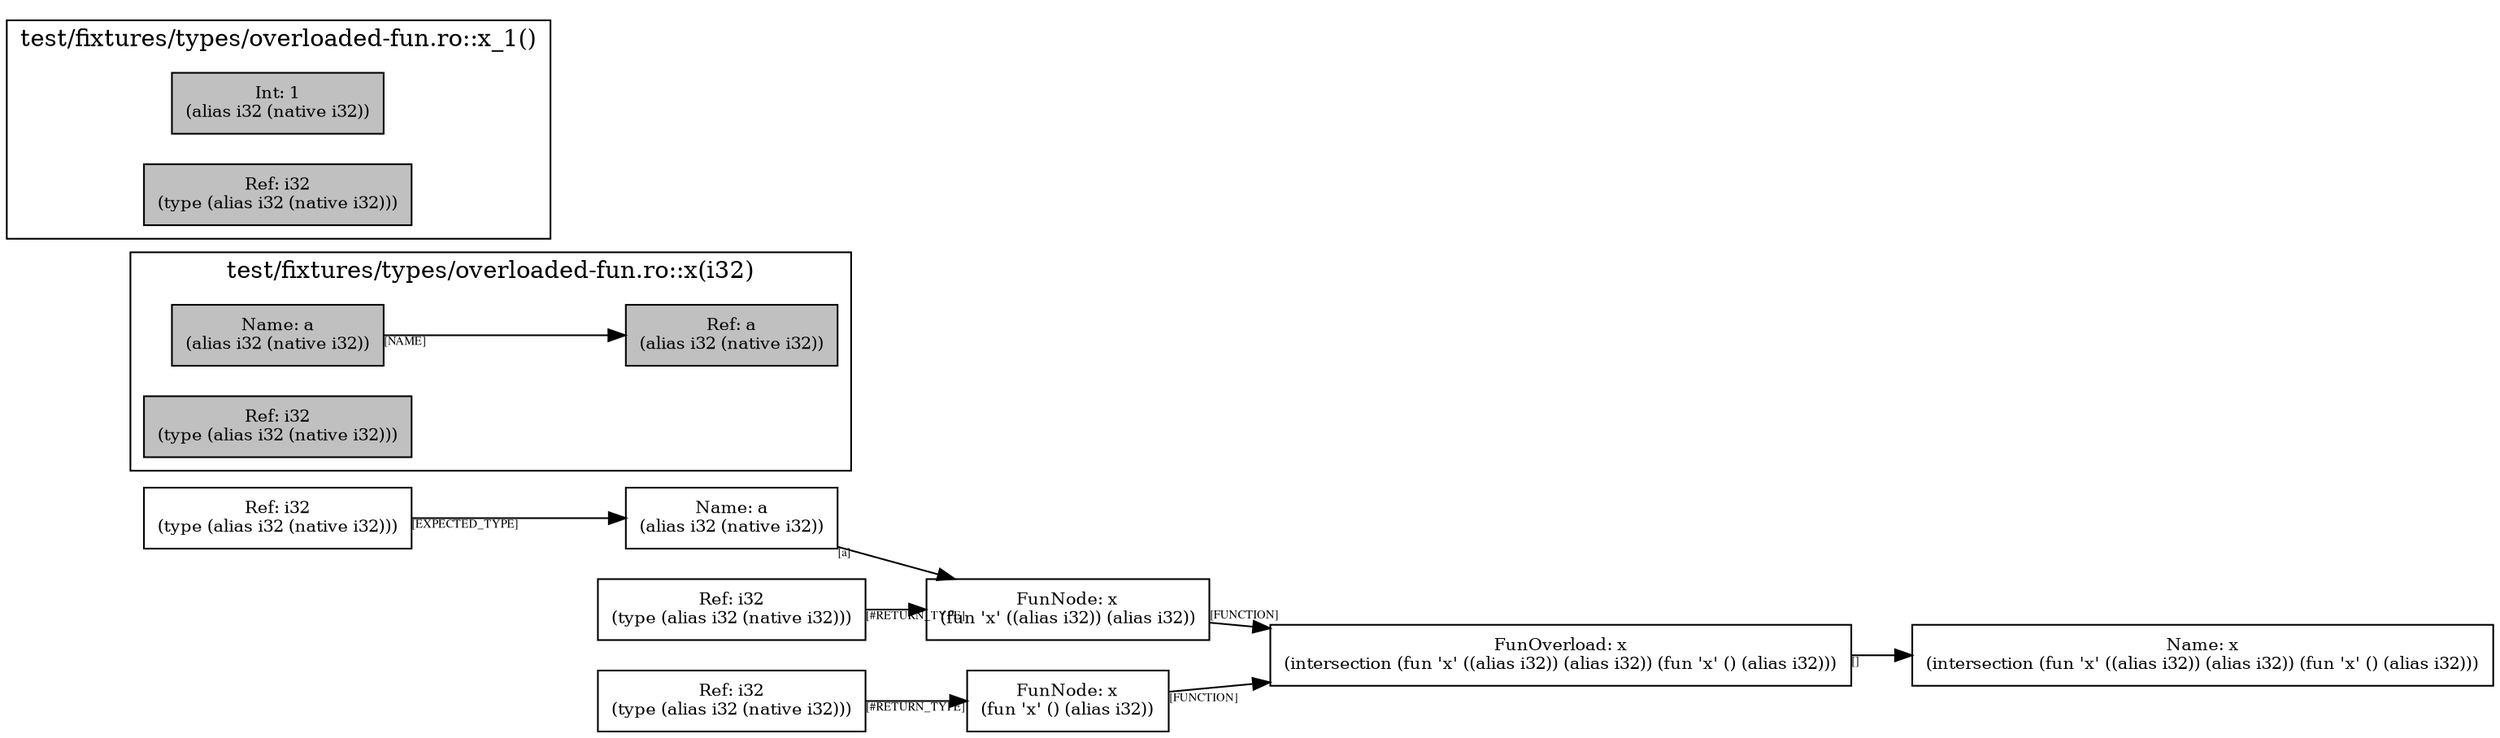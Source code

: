 digraph Document {
  node [shape=box,fontsize=10]; rankdir=LR;
  1 [label="FunOverload: x\n(intersection (fun 'x' ((alias i32)) (alias i32)) (fun 'x' () (alias i32)))", fillcolor=grey];
  2 [label="FunNode: x\n(fun 'x' ((alias i32)) (alias i32))", fillcolor=grey];
  3 [label="Ref: i32\n(type (alias i32 (native i32)))", fillcolor=grey];
  4 [label="Name: a\n(alias i32 (native i32))", fillcolor=grey];
  5 [label="Ref: i32\n(type (alias i32 (native i32)))", fillcolor=grey];
  6 [label="FunNode: x\n(fun 'x' () (alias i32))", fillcolor=grey];
  7 [label="Ref: i32\n(type (alias i32 (native i32)))", fillcolor=grey];
  8 [label="Name: x\n(intersection (fun 'x' ((alias i32)) (alias i32)) (fun 'x' () (alias i32)))", fillcolor=grey];
  subgraph cluster0 { rankdir=TB;
    node [style=filled, fillcolor=grey];
    9 [label="Name: a\n(alias i32 (native i32))", fillcolor=grey];
    10 [label="Ref: a\n(alias i32 (native i32))", fillcolor=grey];
    11 [label="Ref: i32\n(type (alias i32 (native i32)))", fillcolor=grey];
    9 -> 10[taillabel="[NAME]" fontname="times" fontsize = 7 color="black" ];
  label="test/fixtures/types/overloaded-fun.ro::x(i32)";
}
  subgraph cluster1 { rankdir=TB;
    node [style=filled, fillcolor=grey];
    12 [label="Int: 1\n(alias i32 (native i32))", fillcolor=grey];
    13 [label="Ref: i32\n(type (alias i32 (native i32)))", fillcolor=grey];
  label="test/fixtures/types/overloaded-fun.ro::x_1()";
}
  1 -> 8[taillabel="[]" fontname="times" fontsize = 7 color="black" ];
  2 -> 1[taillabel="[FUNCTION]" fontname="times" fontsize = 7 color="black" ];
  3 -> 4[taillabel="[EXPECTED_TYPE]" fontname="times" fontsize = 7 color="black" ];
  4 -> 2[taillabel="[a]" fontname="times" fontsize = 7 color="black" ];
  5 -> 2[taillabel="[#RETURN_TYPE]" fontname="times" fontsize = 7 color="black" ];
  6 -> 1[taillabel="[FUNCTION]" fontname="times" fontsize = 7 color="black" ];
  7 -> 6[taillabel="[#RETURN_TYPE]" fontname="times" fontsize = 7 color="black" ];
  label="";
}

